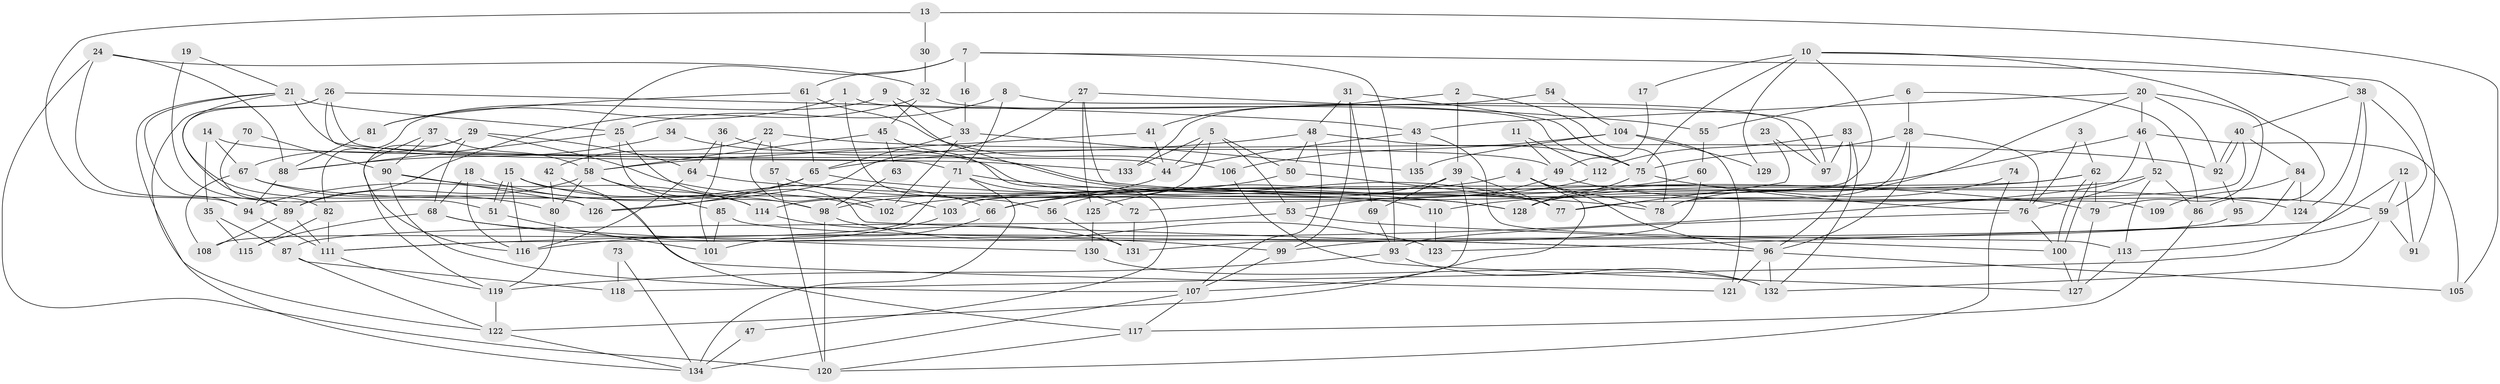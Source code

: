 // coarse degree distribution, {4: 0.1839080459770115, 6: 0.1724137931034483, 5: 0.11494252873563218, 9: 0.06896551724137931, 7: 0.12643678160919541, 3: 0.19540229885057472, 8: 0.034482758620689655, 2: 0.10344827586206896}
// Generated by graph-tools (version 1.1) at 2025/52/02/27/25 19:52:04]
// undirected, 135 vertices, 270 edges
graph export_dot {
graph [start="1"]
  node [color=gray90,style=filled];
  1;
  2;
  3;
  4;
  5;
  6;
  7;
  8;
  9;
  10;
  11;
  12;
  13;
  14;
  15;
  16;
  17;
  18;
  19;
  20;
  21;
  22;
  23;
  24;
  25;
  26;
  27;
  28;
  29;
  30;
  31;
  32;
  33;
  34;
  35;
  36;
  37;
  38;
  39;
  40;
  41;
  42;
  43;
  44;
  45;
  46;
  47;
  48;
  49;
  50;
  51;
  52;
  53;
  54;
  55;
  56;
  57;
  58;
  59;
  60;
  61;
  62;
  63;
  64;
  65;
  66;
  67;
  68;
  69;
  70;
  71;
  72;
  73;
  74;
  75;
  76;
  77;
  78;
  79;
  80;
  81;
  82;
  83;
  84;
  85;
  86;
  87;
  88;
  89;
  90;
  91;
  92;
  93;
  94;
  95;
  96;
  97;
  98;
  99;
  100;
  101;
  102;
  103;
  104;
  105;
  106;
  107;
  108;
  109;
  110;
  111;
  112;
  113;
  114;
  115;
  116;
  117;
  118;
  119;
  120;
  121;
  122;
  123;
  124;
  125;
  126;
  127;
  128;
  129;
  130;
  131;
  132;
  133;
  134;
  135;
  1 -- 81;
  1 -- 75;
  1 -- 56;
  2 -- 78;
  2 -- 39;
  2 -- 41;
  3 -- 62;
  3 -- 76;
  4 -- 122;
  4 -- 78;
  4 -- 96;
  4 -- 125;
  5 -- 44;
  5 -- 50;
  5 -- 53;
  5 -- 103;
  5 -- 133;
  6 -- 28;
  6 -- 55;
  6 -- 86;
  7 -- 93;
  7 -- 61;
  7 -- 16;
  7 -- 58;
  7 -- 91;
  8 -- 25;
  8 -- 71;
  8 -- 97;
  9 -- 33;
  9 -- 82;
  9 -- 77;
  10 -- 75;
  10 -- 86;
  10 -- 17;
  10 -- 38;
  10 -- 72;
  10 -- 129;
  11 -- 49;
  11 -- 112;
  12 -- 59;
  12 -- 91;
  12 -- 123;
  13 -- 94;
  13 -- 105;
  13 -- 30;
  14 -- 67;
  14 -- 49;
  14 -- 35;
  15 -- 98;
  15 -- 51;
  15 -- 51;
  15 -- 116;
  15 -- 121;
  16 -- 33;
  17 -- 49;
  18 -- 66;
  18 -- 116;
  18 -- 68;
  19 -- 21;
  19 -- 51;
  20 -- 43;
  20 -- 46;
  20 -- 78;
  20 -- 79;
  20 -- 92;
  21 -- 25;
  21 -- 122;
  21 -- 94;
  21 -- 126;
  21 -- 133;
  22 -- 92;
  22 -- 42;
  22 -- 57;
  22 -- 102;
  23 -- 77;
  23 -- 97;
  24 -- 89;
  24 -- 32;
  24 -- 88;
  24 -- 120;
  25 -- 98;
  25 -- 96;
  25 -- 88;
  26 -- 89;
  26 -- 71;
  26 -- 43;
  26 -- 44;
  26 -- 134;
  27 -- 126;
  27 -- 125;
  27 -- 55;
  27 -- 109;
  28 -- 78;
  28 -- 75;
  28 -- 76;
  28 -- 96;
  29 -- 119;
  29 -- 102;
  29 -- 64;
  29 -- 67;
  29 -- 68;
  30 -- 32;
  31 -- 75;
  31 -- 99;
  31 -- 48;
  31 -- 69;
  32 -- 89;
  32 -- 97;
  32 -- 45;
  33 -- 65;
  33 -- 102;
  33 -- 135;
  34 -- 88;
  34 -- 128;
  35 -- 87;
  35 -- 115;
  36 -- 64;
  36 -- 124;
  36 -- 101;
  37 -- 90;
  37 -- 116;
  37 -- 58;
  38 -- 59;
  38 -- 40;
  38 -- 118;
  38 -- 124;
  39 -- 107;
  39 -- 77;
  39 -- 56;
  39 -- 69;
  40 -- 92;
  40 -- 92;
  40 -- 77;
  40 -- 84;
  41 -- 58;
  41 -- 44;
  42 -- 80;
  42 -- 117;
  43 -- 44;
  43 -- 113;
  43 -- 135;
  44 -- 98;
  45 -- 58;
  45 -- 47;
  45 -- 63;
  46 -- 111;
  46 -- 52;
  46 -- 105;
  46 -- 110;
  47 -- 134;
  48 -- 107;
  48 -- 50;
  48 -- 65;
  48 -- 75;
  49 -- 59;
  49 -- 53;
  50 -- 77;
  50 -- 66;
  51 -- 101;
  52 -- 86;
  52 -- 76;
  52 -- 113;
  52 -- 128;
  53 -- 100;
  53 -- 87;
  54 -- 104;
  54 -- 133;
  55 -- 60;
  56 -- 131;
  57 -- 120;
  57 -- 110;
  58 -- 80;
  58 -- 85;
  58 -- 89;
  58 -- 114;
  59 -- 113;
  59 -- 132;
  59 -- 91;
  60 -- 66;
  60 -- 131;
  61 -- 106;
  61 -- 65;
  61 -- 81;
  62 -- 100;
  62 -- 100;
  62 -- 79;
  62 -- 102;
  62 -- 103;
  63 -- 98;
  64 -- 116;
  64 -- 128;
  65 -- 94;
  65 -- 78;
  65 -- 126;
  66 -- 101;
  67 -- 103;
  67 -- 80;
  67 -- 108;
  68 -- 99;
  68 -- 115;
  68 -- 130;
  69 -- 93;
  70 -- 90;
  70 -- 82;
  71 -- 108;
  71 -- 79;
  71 -- 72;
  71 -- 134;
  72 -- 131;
  73 -- 134;
  73 -- 118;
  74 -- 120;
  74 -- 128;
  75 -- 128;
  75 -- 76;
  76 -- 93;
  76 -- 100;
  79 -- 127;
  80 -- 119;
  81 -- 88;
  82 -- 115;
  82 -- 111;
  83 -- 96;
  83 -- 132;
  83 -- 97;
  83 -- 112;
  84 -- 111;
  84 -- 109;
  84 -- 124;
  85 -- 96;
  85 -- 101;
  86 -- 117;
  87 -- 122;
  87 -- 118;
  88 -- 94;
  89 -- 111;
  89 -- 108;
  90 -- 126;
  90 -- 114;
  90 -- 107;
  92 -- 95;
  93 -- 119;
  93 -- 132;
  94 -- 111;
  95 -- 99;
  96 -- 105;
  96 -- 121;
  96 -- 132;
  98 -- 123;
  98 -- 120;
  99 -- 107;
  100 -- 127;
  103 -- 116;
  104 -- 121;
  104 -- 135;
  104 -- 106;
  104 -- 129;
  106 -- 127;
  107 -- 134;
  107 -- 117;
  110 -- 123;
  111 -- 119;
  112 -- 114;
  113 -- 127;
  114 -- 131;
  117 -- 120;
  119 -- 122;
  122 -- 134;
  125 -- 130;
  130 -- 132;
}
